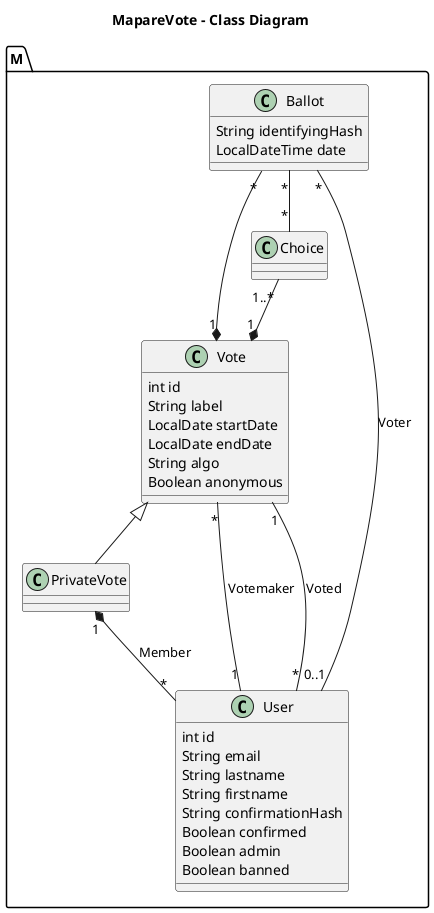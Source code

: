 @startuml

title MapareVote - Class Diagram

package M {
    class Vote {
        int id
        String label
        LocalDate startDate
        LocalDate endDate
        String algo
        Boolean anonymous
    }
    
    class PrivateVote
    
    class Choice
    
    class Ballot {
        String identifyingHash
        LocalDateTime date
    }
    
    class User {
        int id
        String email
        String lastname
        String firstname
        String confirmationHash
        Boolean confirmed
        Boolean admin
        Boolean banned
    }
}


Choice "1..*" --* "1" Vote
Ballot "*" --* "1" Vote
Ballot "*" -- "*" Choice
Ballot "*" -- "0..1" User:Voter
Vote "*" --- "1" User:Votemaker
PrivateVote "1" *-- "*" User:Member
Vote "1"-- "*" User:Voted
Vote <|-- PrivateVote

@enduml

